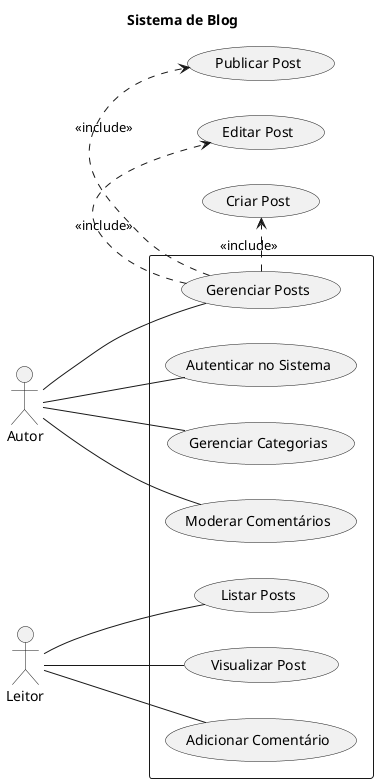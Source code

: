 ' UML - Diagrama de Casos de Uso
@startuml CASO_DE_USO

' Define o título do diagrama
title Sistema de Blog

' Define o ator "Autor" à esquerda
left to right direction
actor "Autor" as autor

' Define o ator "Leitor" à direita
actor "Leitor" as leitor

' Define o retângulo que representa o sistema
rectangle {
  ' Casos de uso do Autor
  usecase "Autenticar no Sistema" as UC1
  usecase "Gerenciar Posts" as UC2
  usecase "Gerenciar Categorias" as UC3
  usecase "Moderar Comentários" as UC4

  ' Casos de uso do Leitor
  usecase "Listar Posts" as UC5
  usecase "Visualizar Post" as UC6
  usecase "Adicionar Comentário" as UC7
}

' Ligações dos atores aos casos de uso
autor -- UC1
autor -- UC2
autor -- UC3
autor -- UC4

leitor -- UC5
leitor -- UC6
leitor -- UC7

' Detalhando o caso de uso "Gerenciar Posts" com include
' "include" significa que um caso de uso sempre inclui o outro
UC2 .> (Criar Post) : <<include>>
UC2 .> (Editar Post) : <<include>>
UC2 .> (Publicar Post) : <<include>>

@enduml

' para visualizar o diagrama, use alt + D no VS Code com a extensão PlantUML
